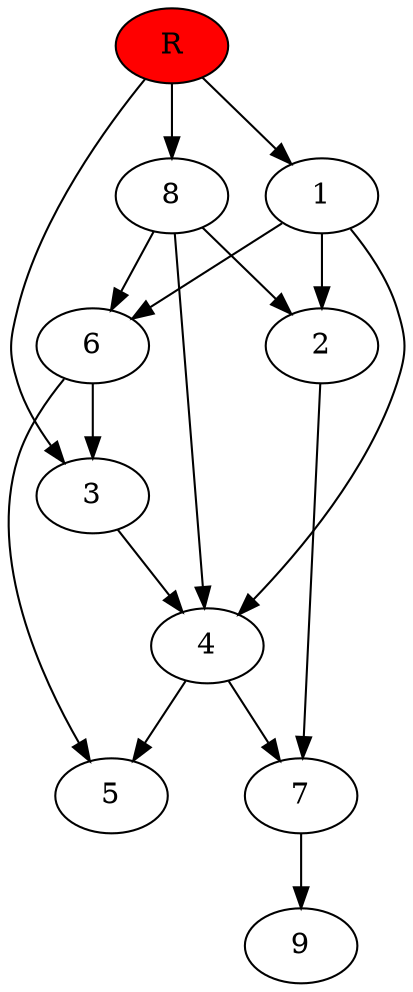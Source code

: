 digraph prb45107 {
	1
	2
	3
	4
	5
	6
	7
	8
	R [fillcolor="#ff0000" style=filled]
	1 -> 2
	1 -> 4
	1 -> 6
	2 -> 7
	3 -> 4
	4 -> 5
	4 -> 7
	6 -> 3
	6 -> 5
	7 -> 9
	8 -> 2
	8 -> 4
	8 -> 6
	R -> 1
	R -> 3
	R -> 8
}
